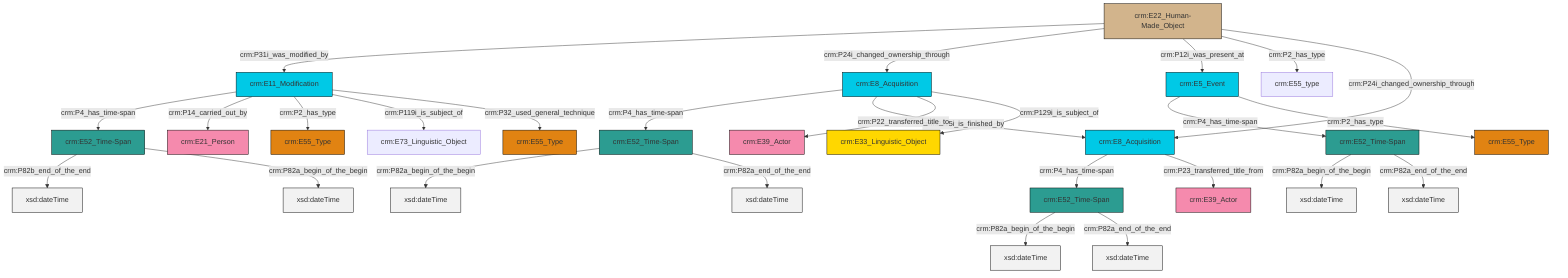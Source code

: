 graph TD
classDef Literal fill:#f2f2f2,stroke:#000000;
classDef CRM_Entity fill:#FFFFFF,stroke:#000000;
classDef Temporal_Entity fill:#00C9E6, stroke:#000000;
classDef Type fill:#E18312, stroke:#000000;
classDef Time-Span fill:#2C9C91, stroke:#000000;
classDef Appellation fill:#FFEB7F, stroke:#000000;
classDef Place fill:#008836, stroke:#000000;
classDef Persistent_Item fill:#B266B2, stroke:#000000;
classDef Conceptual_Object fill:#FFD700, stroke:#000000;
classDef Physical_Thing fill:#D2B48C, stroke:#000000;
classDef Actor fill:#f58aad, stroke:#000000;
classDef PC_Classes fill:#4ce600, stroke:#000000;
classDef Multi fill:#cccccc,stroke:#000000;

0["crm:E11_Modification"]:::Temporal_Entity -->|crm:P4_has_time-span| 1["crm:E52_Time-Span"]:::Time-Span
2["crm:E8_Acquisition"]:::Temporal_Entity -->|crm:P4_has_time-span| 3["crm:E52_Time-Span"]:::Time-Span
0["crm:E11_Modification"]:::Temporal_Entity -->|crm:P14_carried_out_by| 4["crm:E21_Person"]:::Actor
5["crm:E22_Human-Made_Object"]:::Physical_Thing -->|crm:P31i_was_modified_by| 0["crm:E11_Modification"]:::Temporal_Entity
3["crm:E52_Time-Span"]:::Time-Span -->|crm:P82a_begin_of_the_begin| 8[xsd:dateTime]:::Literal
2["crm:E8_Acquisition"]:::Temporal_Entity -->|crm:P115i_is_finished_by| 9["crm:E8_Acquisition"]:::Temporal_Entity
0["crm:E11_Modification"]:::Temporal_Entity -->|crm:P2_has_type| 10["crm:E55_Type"]:::Type
11["crm:E5_Event"]:::Temporal_Entity -->|crm:P4_has_time-span| 6["crm:E52_Time-Span"]:::Time-Span
5["crm:E22_Human-Made_Object"]:::Physical_Thing -->|crm:P24i_changed_ownership_through| 2["crm:E8_Acquisition"]:::Temporal_Entity
2["crm:E8_Acquisition"]:::Temporal_Entity -->|crm:P22_transferred_title_to| 12["crm:E39_Actor"]:::Actor
2["crm:E8_Acquisition"]:::Temporal_Entity -->|crm:P129i_is_subject_of| 15["crm:E33_Linguistic_Object"]:::Conceptual_Object
16["crm:E52_Time-Span"]:::Time-Span -->|crm:P82a_begin_of_the_begin| 17[xsd:dateTime]:::Literal
1["crm:E52_Time-Span"]:::Time-Span -->|crm:P82b_end_of_the_end| 18[xsd:dateTime]:::Literal
16["crm:E52_Time-Span"]:::Time-Span -->|crm:P82a_end_of_the_end| 20[xsd:dateTime]:::Literal
3["crm:E52_Time-Span"]:::Time-Span -->|crm:P82a_end_of_the_end| 21[xsd:dateTime]:::Literal
5["crm:E22_Human-Made_Object"]:::Physical_Thing -->|crm:P12i_was_present_at| 11["crm:E5_Event"]:::Temporal_Entity
6["crm:E52_Time-Span"]:::Time-Span -->|crm:P82a_begin_of_the_begin| 24[xsd:dateTime]:::Literal
9["crm:E8_Acquisition"]:::Temporal_Entity -->|crm:P4_has_time-span| 16["crm:E52_Time-Span"]:::Time-Span
6["crm:E52_Time-Span"]:::Time-Span -->|crm:P82a_end_of_the_end| 27[xsd:dateTime]:::Literal
11["crm:E5_Event"]:::Temporal_Entity -->|crm:P2_has_type| 29["crm:E55_Type"]:::Type
0["crm:E11_Modification"]:::Temporal_Entity -->|crm:P119i_is_subject_of| 30["crm:E73_Linguistic_Object"]:::Default
0["crm:E11_Modification"]:::Temporal_Entity -->|crm:P32_used_general_technique| 31["crm:E55_Type"]:::Type
5["crm:E22_Human-Made_Object"]:::Physical_Thing -->|crm:P2_has_type| 25["crm:E55_type"]:::Default
1["crm:E52_Time-Span"]:::Time-Span -->|crm:P82a_begin_of_the_begin| 39[xsd:dateTime]:::Literal
9["crm:E8_Acquisition"]:::Temporal_Entity -->|crm:P23_transferred_title_from| 37["crm:E39_Actor"]:::Actor
5["crm:E22_Human-Made_Object"]:::Physical_Thing -->|crm:P24i_changed_ownership_through| 9["crm:E8_Acquisition"]:::Temporal_Entity